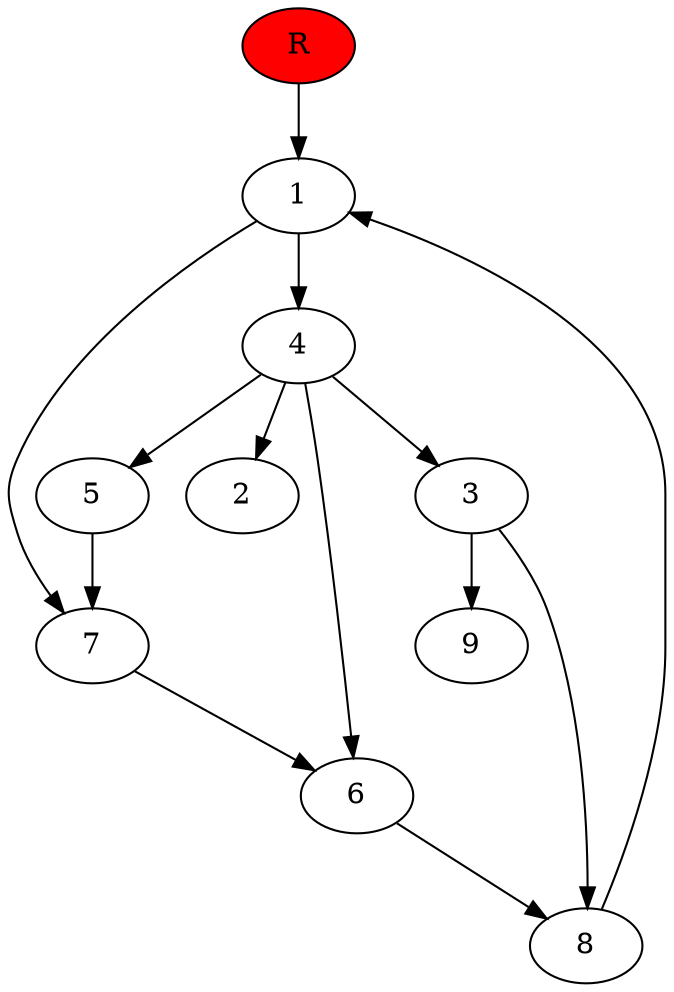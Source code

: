digraph prb13766 {
	1
	2
	3
	4
	5
	6
	7
	8
	R [fillcolor="#ff0000" style=filled]
	1 -> 4
	1 -> 7
	3 -> 8
	3 -> 9
	4 -> 2
	4 -> 3
	4 -> 5
	4 -> 6
	5 -> 7
	6 -> 8
	7 -> 6
	8 -> 1
	R -> 1
}
